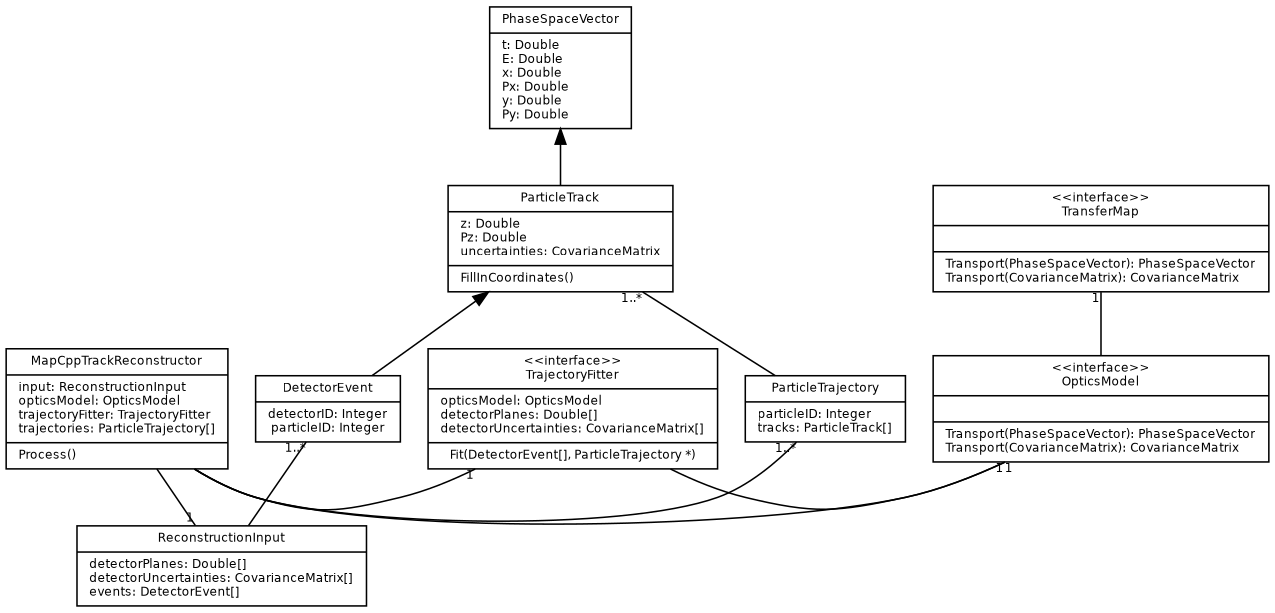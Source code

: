 digraph G {
  fontname = "Bitstream Vera Sans"
  fontsize = 10
  size = "8.5 11"

  rankdir = "BT"

  node [
    fontname = "Bitstream Vera Sans"
    fontsize = 8
    shape = "record"
  ]

  edge [
    fontname = "Bitstream Vera Sans"
    fontsize = 8
  ]
  
  ReconstructionInput [
    label = "{\N|detectorPlanes: Double[]\ldetectorUncertainties: CovarianceMatrix[]\levents: DetectorEvent[]\l}"
  ]

  MapCppTrackReconstructor [
    label = "{\N|input: ReconstructionInput\lopticsModel: OpticsModel\ltrajectoryFitter: TrajectoryFitter\ltrajectories: ParticleTrajectory[]\l|Process()\l}"
  ]

  DetectorEvent [
    label = "{\N|detectorID: Integer\lparticleID: Integer}"
  ]

  ParticleTrajectory [
    label = "{\N|particleID: Integer\ltracks: ParticleTrack[]\l}"
  ]

  OpticsModel [
    label = "{\<\<interface\>\>\n\N||Transport(PhaseSpaceVector): PhaseSpaceVector\lTransport(CovarianceMatrix): CovarianceMatrix\l}"
  ]

  TrajectoryFitter [
    label = "{\<\<interface\>\>\n\N|opticsModel: OpticsModel\ldetectorPlanes: Double[]\ldetectorUncertainties: CovarianceMatrix[]\l|Fit(DetectorEvent[], ParticleTrajectory *)}"
  ]

  subgraph Main {
    rank = same; MapCppTrackReconstructor; DetectorEvent; ParticleTrajectory; OpticsModel; TrajectoryFitter;
  }

  PhaseSpaceVector [
    label = "{\N|t: Double\lE: Double\lx: Double\lPx: Double\ly: Double\lPy: Double\l}"
  ]

  ParticleTrack [
    label = "{\N|z: Double\lPz: Double\luncertainties: CovarianceMatrix|FillInCoordinates()\l}"
  ]

  TransferMap [
    label = "{\<\<interface\>\>\n\N||Transport(PhaseSpaceVector): PhaseSpaceVector\lTransport(CovarianceMatrix): CovarianceMatrix\l}"
    pos = "10,50"
  ]

  edge [
    style = "solid"
  ]

  ParticleTrack -> PhaseSpaceVector
  DetectorEvent -> ParticleTrack


  edge [
    style = "solid"
    arrowhead = "none"

    headlabel = "1..*"
  ]

  ReconstructionInput -> DetectorEvent
  MapCppTrackReconstructor -> ParticleTrajectory
  ParticleTrajectory -> ParticleTrack

  edge [
    style = "solid"
    arrowhead = "none"

    headlabel = "1"
  ]

  MapCppTrackReconstructor -> ReconstructionInput
  MapCppTrackReconstructor -> TrajectoryFitter
  MapCppTrackReconstructor -> OpticsModel
  TrajectoryFitter -> OpticsModel
  OpticsModel -> TransferMap
}
